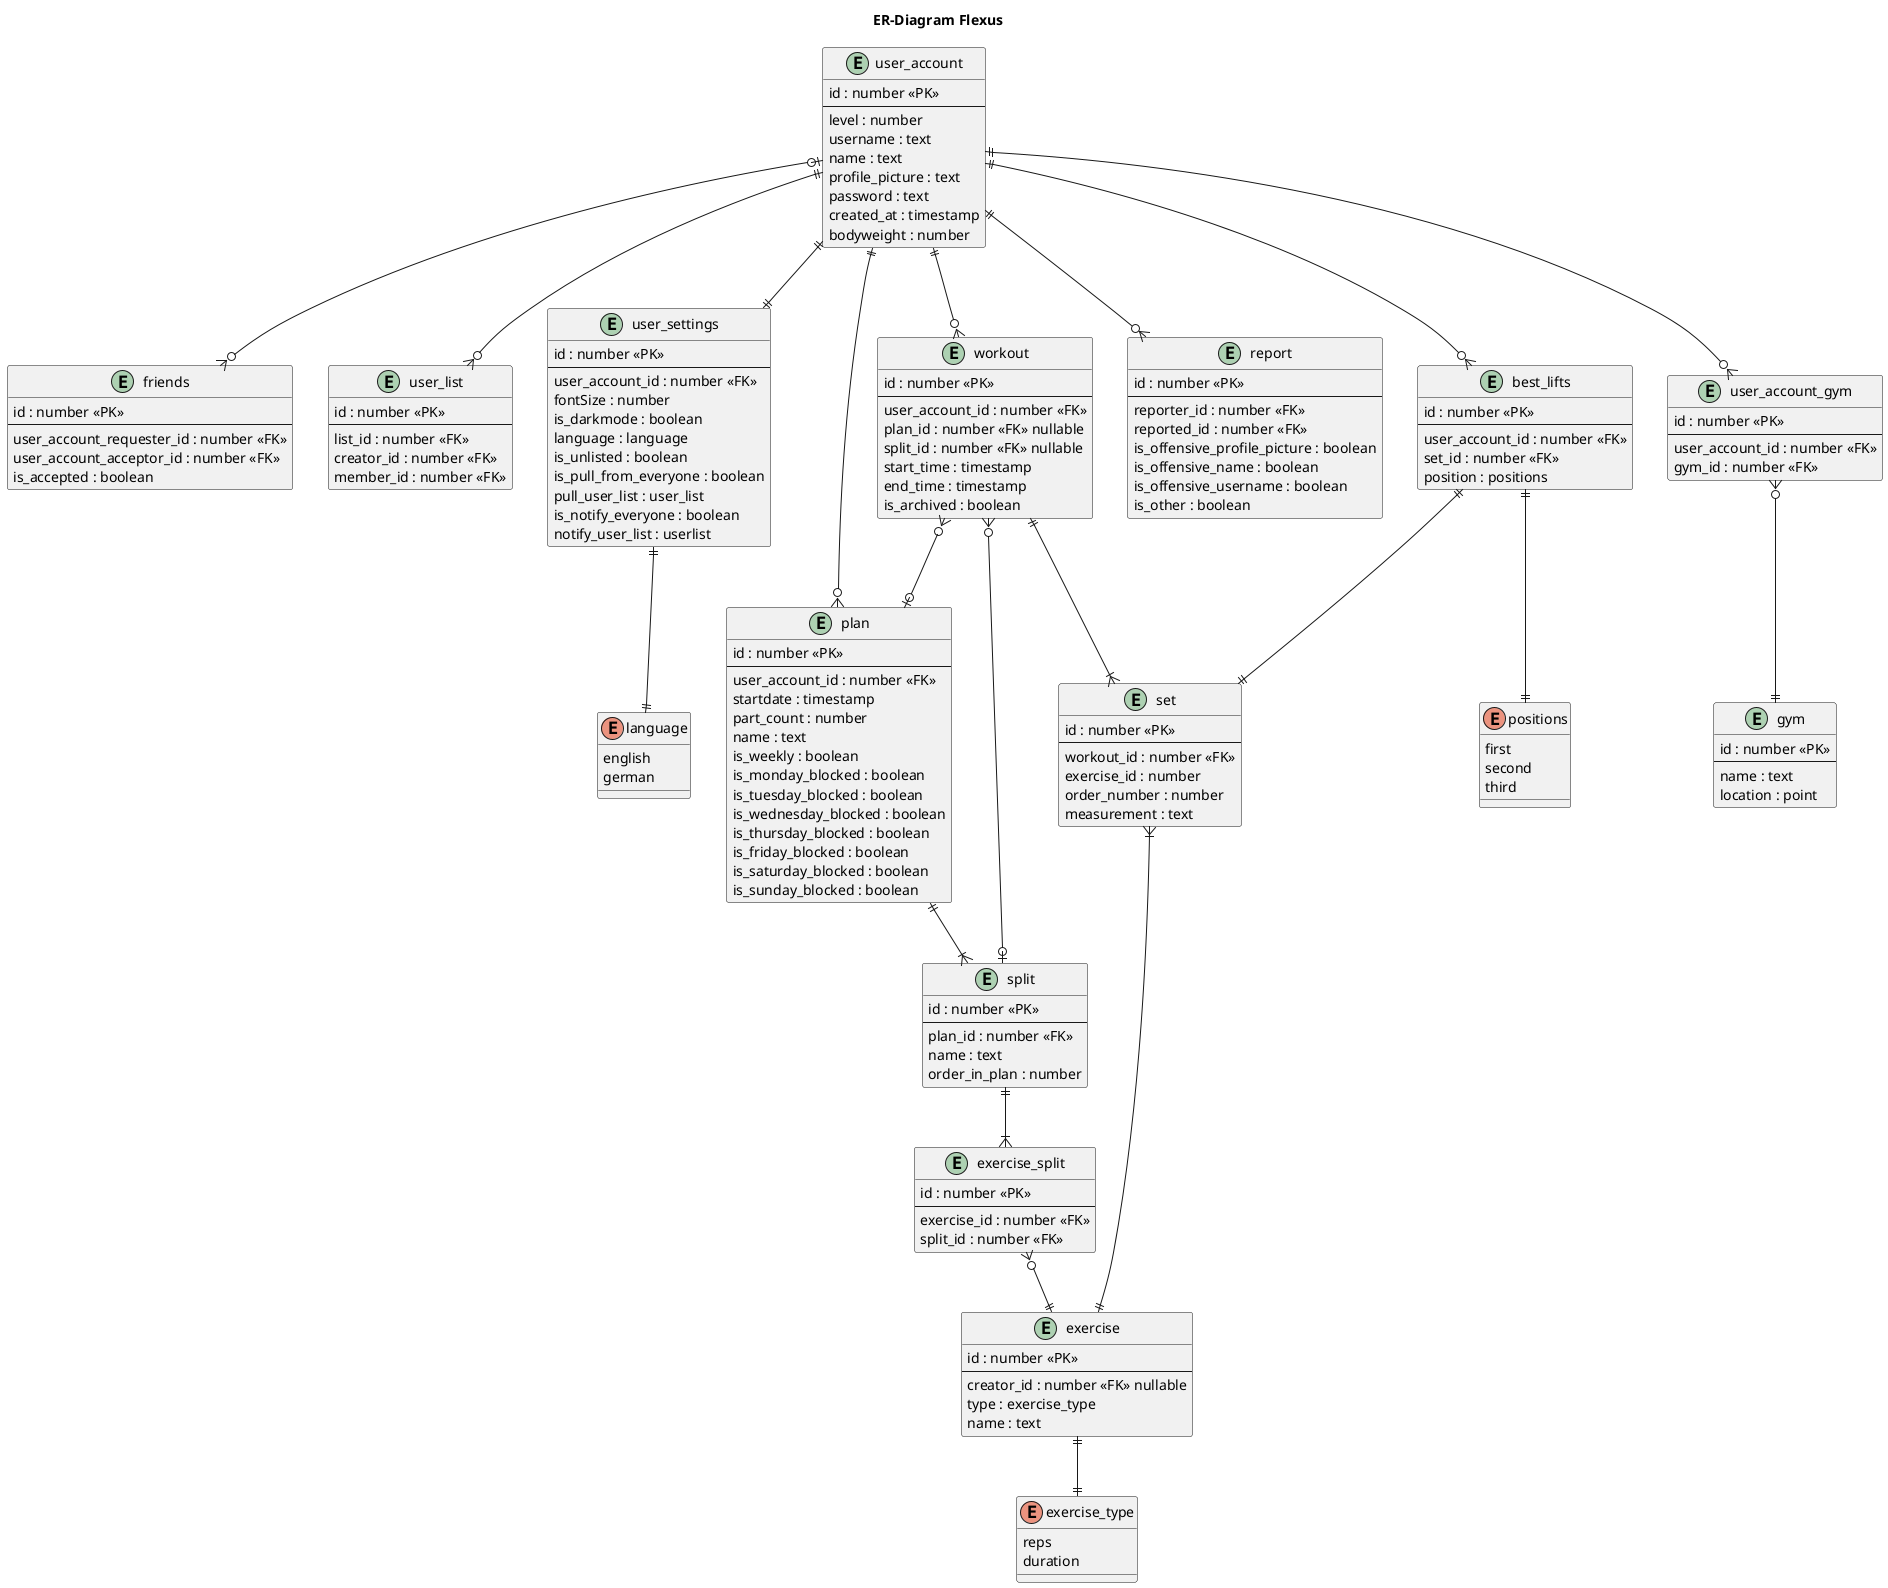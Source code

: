 @startuml test
title ER-Diagram Flexus

entity user_account {
    id : number <<PK>>
    --
    level : number
    username : text
    name : text
    profile_picture : text
    password : text
    created_at : timestamp
    bodyweight : number
}

entity friends {
    id : number <<PK>>
    --
    user_account_requester_id : number <<FK>>
    user_account_acceptor_id : number <<FK>>
    is_accepted : boolean
}

entity user_list {
    id : number <<PK>>
    --
    list_id : number <<FK>>
    creator_id : number <<FK>>
    member_id : number <<FK>>
}


entity user_settings {
    id : number <<PK>>
    --
    user_account_id : number <<FK>>
    fontSize : number
    is_darkmode : boolean
    language : language
    is_unlisted : boolean
    is_pull_from_everyone : boolean
    pull_user_list : user_list
    is_notify_everyone : boolean
    notify_user_list : userlist
}

entity plan {
    id : number <<PK>>
    --
    user_account_id : number <<FK>>
    startdate : timestamp
    part_count : number
    name : text
    is_weekly : boolean
    is_monday_blocked : boolean
    is_tuesday_blocked : boolean
    is_wednesday_blocked : boolean
    is_thursday_blocked : boolean
    is_friday_blocked : boolean
    is_saturday_blocked : boolean
    is_sunday_blocked : boolean
}

entity split {
    id : number <<PK>>
    --
    plan_id : number <<FK>>
    name : text
    order_in_plan : number
}

entity exercise {
    id : number <<PK>>
    --
    creator_id : number <<FK>> nullable
    type : exercise_type
    name : text
}

entity set {
    id : number <<PK>>
    --
    workout_id : number <<FK>>
    exercise_id : number
    order_number : number
    measurement : text
}

entity workout {
    id : number <<PK>>
    --
    user_account_id : number <<FK>>
    plan_id : number <<FK>> nullable
    split_id : number <<FK>> nullable
    start_time : timestamp
    end_time : timestamp
    is_archived : boolean
}

entity gym {
    id : number <<PK>>
    --
    name : text
    location : point
}

entity report {
    id : number <<PK>>
    --
    reporter_id : number <<FK>>
    reported_id : number <<FK>>
    is_offensive_profile_picture : boolean
    is_offensive_name : boolean
    is_offensive_username : boolean
    is_other : boolean
}

entity user_account_gym {
    id : number <<PK>>
    --
    user_account_id : number <<FK>>
    gym_id : number <<FK>>
}

entity exercise_split {
    id : number <<PK>>
    --
    exercise_id : number <<FK>>
    split_id : number <<FK>>
}

entity best_lifts {
    id : number <<PK>>
    --
    user_account_id : number <<FK>>
    set_id : number <<FK>>
    position : positions
}

enum exercise_type {
    reps
    duration
}


enum language {
    english
    german
}

enum positions {
    first
    second
    third
}


user_account ||--|| user_settings
user_account ||--o{ user_account_gym
user_account_gym }o--|| gym 
user_account |o--o{ friends
user_account ||--o{ user_list
user_account ||--o{ workout 
user_account ||--o{ report 
user_account ||--o{ best_lifts
user_settings ||--|| language
best_lifts ||--|| set
best_lifts ||--|| positions
exercise ||--|| exercise_type
user_account ||--o{ plan
plan ||--|{ split
split ||--|{ exercise_split
exercise_split }o--|| exercise
set }|--|| exercise
workout }o--o| plan
workout }o--o| split
workout ||--|{ set

@enduml